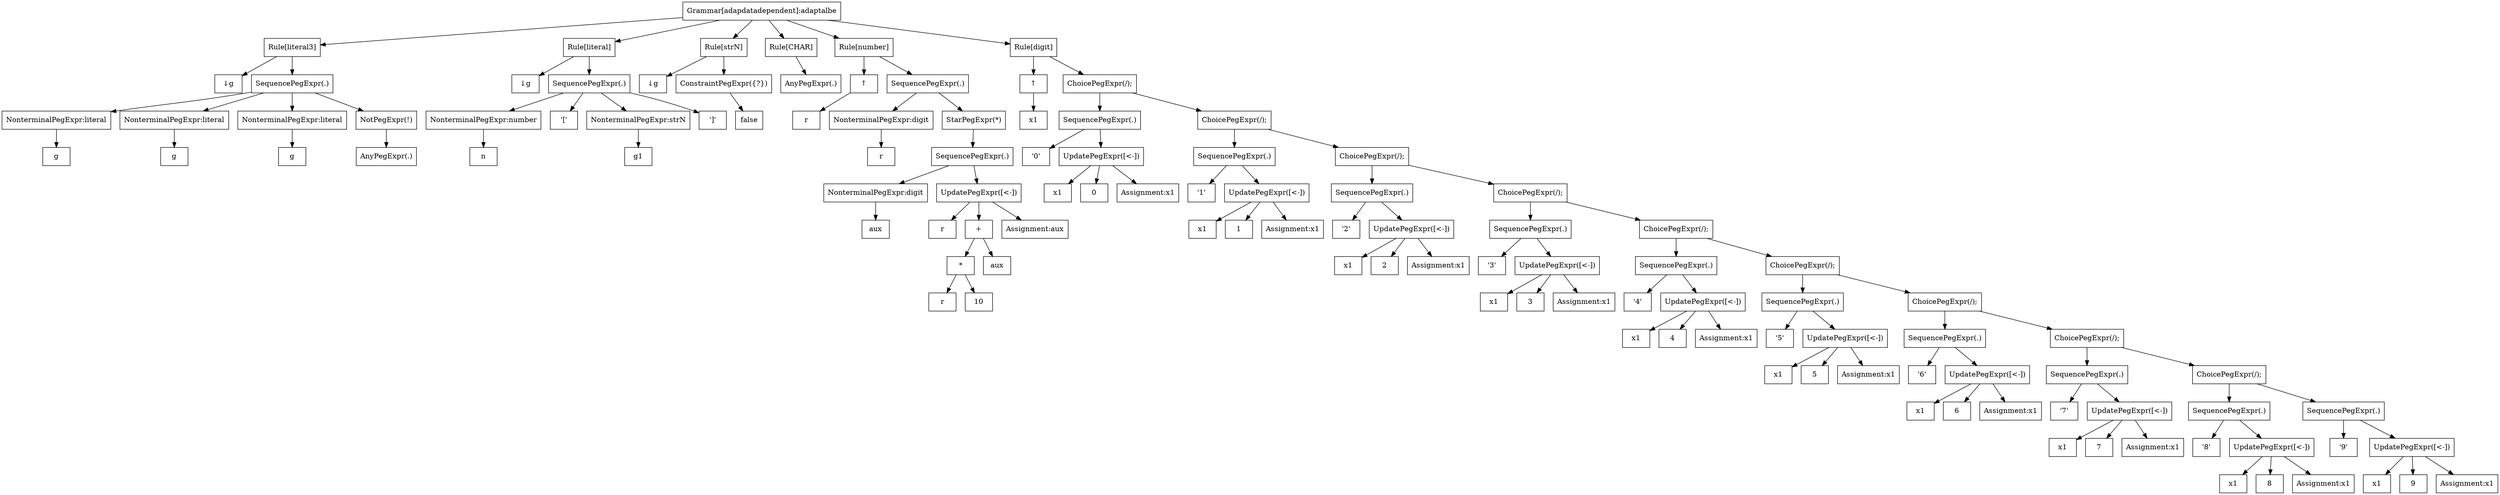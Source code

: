Digraph adapdatadependent {
  node [shape="box"];
  grammar [label = "Grammar[adapdatadependent]:adaptalbe"];

  literal3Rule [label = "Rule[literal3]"];
  grammar -> literal3Rule;
  inh0 [label = "↓g"];
  literal3Rule -> inh0;
  SequencePeg0 [label = "SequencePegExpr(.)"];
  literal3Rule -> SequencePeg0;
  NonterminalPeg1 [label = "NonterminalPegExpr:literal"];
  SequencePeg0 -> NonterminalPeg1;
  attributeExpr0 [label = "g"];
  NonterminalPeg1 -> attributeExpr0;
  NonterminalPeg2 [label = "NonterminalPegExpr:literal"];
  SequencePeg0 -> NonterminalPeg2;
  attributeExpr1 [label = "g"];
  NonterminalPeg2 -> attributeExpr1;
  NonterminalPeg3 [label = "NonterminalPegExpr:literal"];
  SequencePeg0 -> NonterminalPeg3;
  attributeExpr2 [label = "g"];
  NonterminalPeg3 -> attributeExpr2;
  NotPeg4 [label = "NotPegExpr(!)"];
  SequencePeg0 -> NotPeg4;
  AnyPeg5 [label = "AnyPegExpr(.)"];
  NotPeg4 -> AnyPeg5;
  literalRule [label = "Rule[literal]"];
  grammar -> literalRule;
  inh1 [label = "↓g"];
  literalRule -> inh1;
  SequencePeg6 [label = "SequencePegExpr(.)"];
  literalRule -> SequencePeg6;
  NonterminalPeg7 [label = "NonterminalPegExpr:number"];
  SequencePeg6 -> NonterminalPeg7;
  attributeExpr3 [label = "n"];
  NonterminalPeg7 -> attributeExpr3;
  LiteralPeg8 [label = "'['"];
  SequencePeg6 -> LiteralPeg8;
  NonterminalPeg9 [label = "NonterminalPegExpr:strN"];
  SequencePeg6 -> NonterminalPeg9;
  attributeExpr4 [label = "g1"];
  NonterminalPeg9 -> attributeExpr4;
  LiteralPeg10 [label = "']'"];
  SequencePeg6 -> LiteralPeg10;
  strNRule [label = "Rule[strN]"];
  grammar -> strNRule;
  inh2 [label = "↓g"];
  strNRule -> inh2;
  ConstraintPeg11 [label = "ConstraintPegExpr({?})"];
  strNRule -> ConstraintPeg11;
  BooleanLiteralExpr5 [label = "false"];
  ConstraintPeg11 -> BooleanLiteralExpr5;
  CHARRule [label = "Rule[CHAR]"];
  grammar -> CHARRule;
  AnyPeg12 [label = "AnyPegExpr(.)"];
  CHARRule -> AnyPeg12;
  numberRule [label = "Rule[number]"];
  grammar -> numberRule;
  attributeExpr6 [label = "r"];
  SynAtt5 -> attributeExpr6;
  SynAtt5 [label = "↑"];
  numberRule -> SynAtt5;
  SequencePeg13 [label = "SequencePegExpr(.)"];
  numberRule -> SequencePeg13;
  NonterminalPeg14 [label = "NonterminalPegExpr:digit"];
  SequencePeg13 -> NonterminalPeg14;
  attributeExpr7 [label = "r"];
  NonterminalPeg14 -> attributeExpr7;
  KleenePeg15 [label = "StarPegExpr(*)"];
  SequencePeg13 -> KleenePeg15;
  SequencePeg16 [label = "SequencePegExpr(.)"];
  KleenePeg15 -> SequencePeg16;
  NonterminalPeg17 [label = "NonterminalPegExpr:digit"];
  SequencePeg16 -> NonterminalPeg17;
  attributeExpr8 [label = "aux"];
  NonterminalPeg17 -> attributeExpr8;
  UpdatePeg18 [label = "UpdatePegExpr([<-])"];
  SequencePeg16 -> UpdatePeg18;
  attributeExpr9 [label = "r"];
  UpdatePeg18 -> attributeExpr9;
  AddExpr10 [label = "+"];
  UpdatePeg18 -> AddExpr10;
  MultExpr11 [label = "*"];
  AddExpr10 -> MultExpr11;
  attributeExpr12 [label = "r"];
  MultExpr11 -> attributeExpr12;
  IntLiteralExpr13 [label = "10"];
  MultExpr11 -> IntLiteralExpr13;
  attributeExpr14 [label = "aux"];
  AddExpr10 -> attributeExpr14;
  assignmentNode6 [label = "Assignment:aux"];
  UpdatePeg18 -> assignmentNode6;
  digitRule [label = "Rule[digit]"];
  grammar -> digitRule;
  attributeExpr15 [label = "x1"];
  SynAtt8 -> attributeExpr15;
  SynAtt8 [label = "↑"];
  digitRule -> SynAtt8;
  choicePeg19 [label = "ChoicePegExpr(/);"];
  digitRule -> choicePeg19;
  SequencePeg20 [label = "SequencePegExpr(.)"];
  choicePeg19 -> SequencePeg20;
  LiteralPeg21 [label = "'0'"];
  SequencePeg20 -> LiteralPeg21;
  UpdatePeg22 [label = "UpdatePegExpr([<-])"];
  SequencePeg20 -> UpdatePeg22;
  attributeExpr16 [label = "x1"];
  UpdatePeg22 -> attributeExpr16;
  IntLiteralExpr17 [label = "0"];
  UpdatePeg22 -> IntLiteralExpr17;
  assignmentNode9 [label = "Assignment:x1"];
  UpdatePeg22 -> assignmentNode9;
  choicePeg23 [label = "ChoicePegExpr(/);"];
  choicePeg19 -> choicePeg23;
  SequencePeg24 [label = "SequencePegExpr(.)"];
  choicePeg23 -> SequencePeg24;
  LiteralPeg25 [label = "'1'"];
  SequencePeg24 -> LiteralPeg25;
  UpdatePeg26 [label = "UpdatePegExpr([<-])"];
  SequencePeg24 -> UpdatePeg26;
  attributeExpr18 [label = "x1"];
  UpdatePeg26 -> attributeExpr18;
  IntLiteralExpr19 [label = "1"];
  UpdatePeg26 -> IntLiteralExpr19;
  assignmentNode10 [label = "Assignment:x1"];
  UpdatePeg26 -> assignmentNode10;
  choicePeg27 [label = "ChoicePegExpr(/);"];
  choicePeg23 -> choicePeg27;
  SequencePeg28 [label = "SequencePegExpr(.)"];
  choicePeg27 -> SequencePeg28;
  LiteralPeg29 [label = "'2'"];
  SequencePeg28 -> LiteralPeg29;
  UpdatePeg30 [label = "UpdatePegExpr([<-])"];
  SequencePeg28 -> UpdatePeg30;
  attributeExpr20 [label = "x1"];
  UpdatePeg30 -> attributeExpr20;
  IntLiteralExpr21 [label = "2"];
  UpdatePeg30 -> IntLiteralExpr21;
  assignmentNode11 [label = "Assignment:x1"];
  UpdatePeg30 -> assignmentNode11;
  choicePeg31 [label = "ChoicePegExpr(/);"];
  choicePeg27 -> choicePeg31;
  SequencePeg32 [label = "SequencePegExpr(.)"];
  choicePeg31 -> SequencePeg32;
  LiteralPeg33 [label = "'3'"];
  SequencePeg32 -> LiteralPeg33;
  UpdatePeg34 [label = "UpdatePegExpr([<-])"];
  SequencePeg32 -> UpdatePeg34;
  attributeExpr22 [label = "x1"];
  UpdatePeg34 -> attributeExpr22;
  IntLiteralExpr23 [label = "3"];
  UpdatePeg34 -> IntLiteralExpr23;
  assignmentNode12 [label = "Assignment:x1"];
  UpdatePeg34 -> assignmentNode12;
  choicePeg35 [label = "ChoicePegExpr(/);"];
  choicePeg31 -> choicePeg35;
  SequencePeg36 [label = "SequencePegExpr(.)"];
  choicePeg35 -> SequencePeg36;
  LiteralPeg37 [label = "'4'"];
  SequencePeg36 -> LiteralPeg37;
  UpdatePeg38 [label = "UpdatePegExpr([<-])"];
  SequencePeg36 -> UpdatePeg38;
  attributeExpr24 [label = "x1"];
  UpdatePeg38 -> attributeExpr24;
  IntLiteralExpr25 [label = "4"];
  UpdatePeg38 -> IntLiteralExpr25;
  assignmentNode13 [label = "Assignment:x1"];
  UpdatePeg38 -> assignmentNode13;
  choicePeg39 [label = "ChoicePegExpr(/);"];
  choicePeg35 -> choicePeg39;
  SequencePeg40 [label = "SequencePegExpr(.)"];
  choicePeg39 -> SequencePeg40;
  LiteralPeg41 [label = "'5'"];
  SequencePeg40 -> LiteralPeg41;
  UpdatePeg42 [label = "UpdatePegExpr([<-])"];
  SequencePeg40 -> UpdatePeg42;
  attributeExpr26 [label = "x1"];
  UpdatePeg42 -> attributeExpr26;
  IntLiteralExpr27 [label = "5"];
  UpdatePeg42 -> IntLiteralExpr27;
  assignmentNode14 [label = "Assignment:x1"];
  UpdatePeg42 -> assignmentNode14;
  choicePeg43 [label = "ChoicePegExpr(/);"];
  choicePeg39 -> choicePeg43;
  SequencePeg44 [label = "SequencePegExpr(.)"];
  choicePeg43 -> SequencePeg44;
  LiteralPeg45 [label = "'6'"];
  SequencePeg44 -> LiteralPeg45;
  UpdatePeg46 [label = "UpdatePegExpr([<-])"];
  SequencePeg44 -> UpdatePeg46;
  attributeExpr28 [label = "x1"];
  UpdatePeg46 -> attributeExpr28;
  IntLiteralExpr29 [label = "6"];
  UpdatePeg46 -> IntLiteralExpr29;
  assignmentNode15 [label = "Assignment:x1"];
  UpdatePeg46 -> assignmentNode15;
  choicePeg47 [label = "ChoicePegExpr(/);"];
  choicePeg43 -> choicePeg47;
  SequencePeg48 [label = "SequencePegExpr(.)"];
  choicePeg47 -> SequencePeg48;
  LiteralPeg49 [label = "'7'"];
  SequencePeg48 -> LiteralPeg49;
  UpdatePeg50 [label = "UpdatePegExpr([<-])"];
  SequencePeg48 -> UpdatePeg50;
  attributeExpr30 [label = "x1"];
  UpdatePeg50 -> attributeExpr30;
  IntLiteralExpr31 [label = "7"];
  UpdatePeg50 -> IntLiteralExpr31;
  assignmentNode16 [label = "Assignment:x1"];
  UpdatePeg50 -> assignmentNode16;
  choicePeg51 [label = "ChoicePegExpr(/);"];
  choicePeg47 -> choicePeg51;
  SequencePeg52 [label = "SequencePegExpr(.)"];
  choicePeg51 -> SequencePeg52;
  LiteralPeg53 [label = "'8'"];
  SequencePeg52 -> LiteralPeg53;
  UpdatePeg54 [label = "UpdatePegExpr([<-])"];
  SequencePeg52 -> UpdatePeg54;
  attributeExpr32 [label = "x1"];
  UpdatePeg54 -> attributeExpr32;
  IntLiteralExpr33 [label = "8"];
  UpdatePeg54 -> IntLiteralExpr33;
  assignmentNode17 [label = "Assignment:x1"];
  UpdatePeg54 -> assignmentNode17;
  SequencePeg55 [label = "SequencePegExpr(.)"];
  choicePeg51 -> SequencePeg55;
  LiteralPeg56 [label = "'9'"];
  SequencePeg55 -> LiteralPeg56;
  UpdatePeg57 [label = "UpdatePegExpr([<-])"];
  SequencePeg55 -> UpdatePeg57;
  attributeExpr34 [label = "x1"];
  UpdatePeg57 -> attributeExpr34;
  IntLiteralExpr35 [label = "9"];
  UpdatePeg57 -> IntLiteralExpr35;
  assignmentNode18 [label = "Assignment:x1"];
  UpdatePeg57 -> assignmentNode18;
}